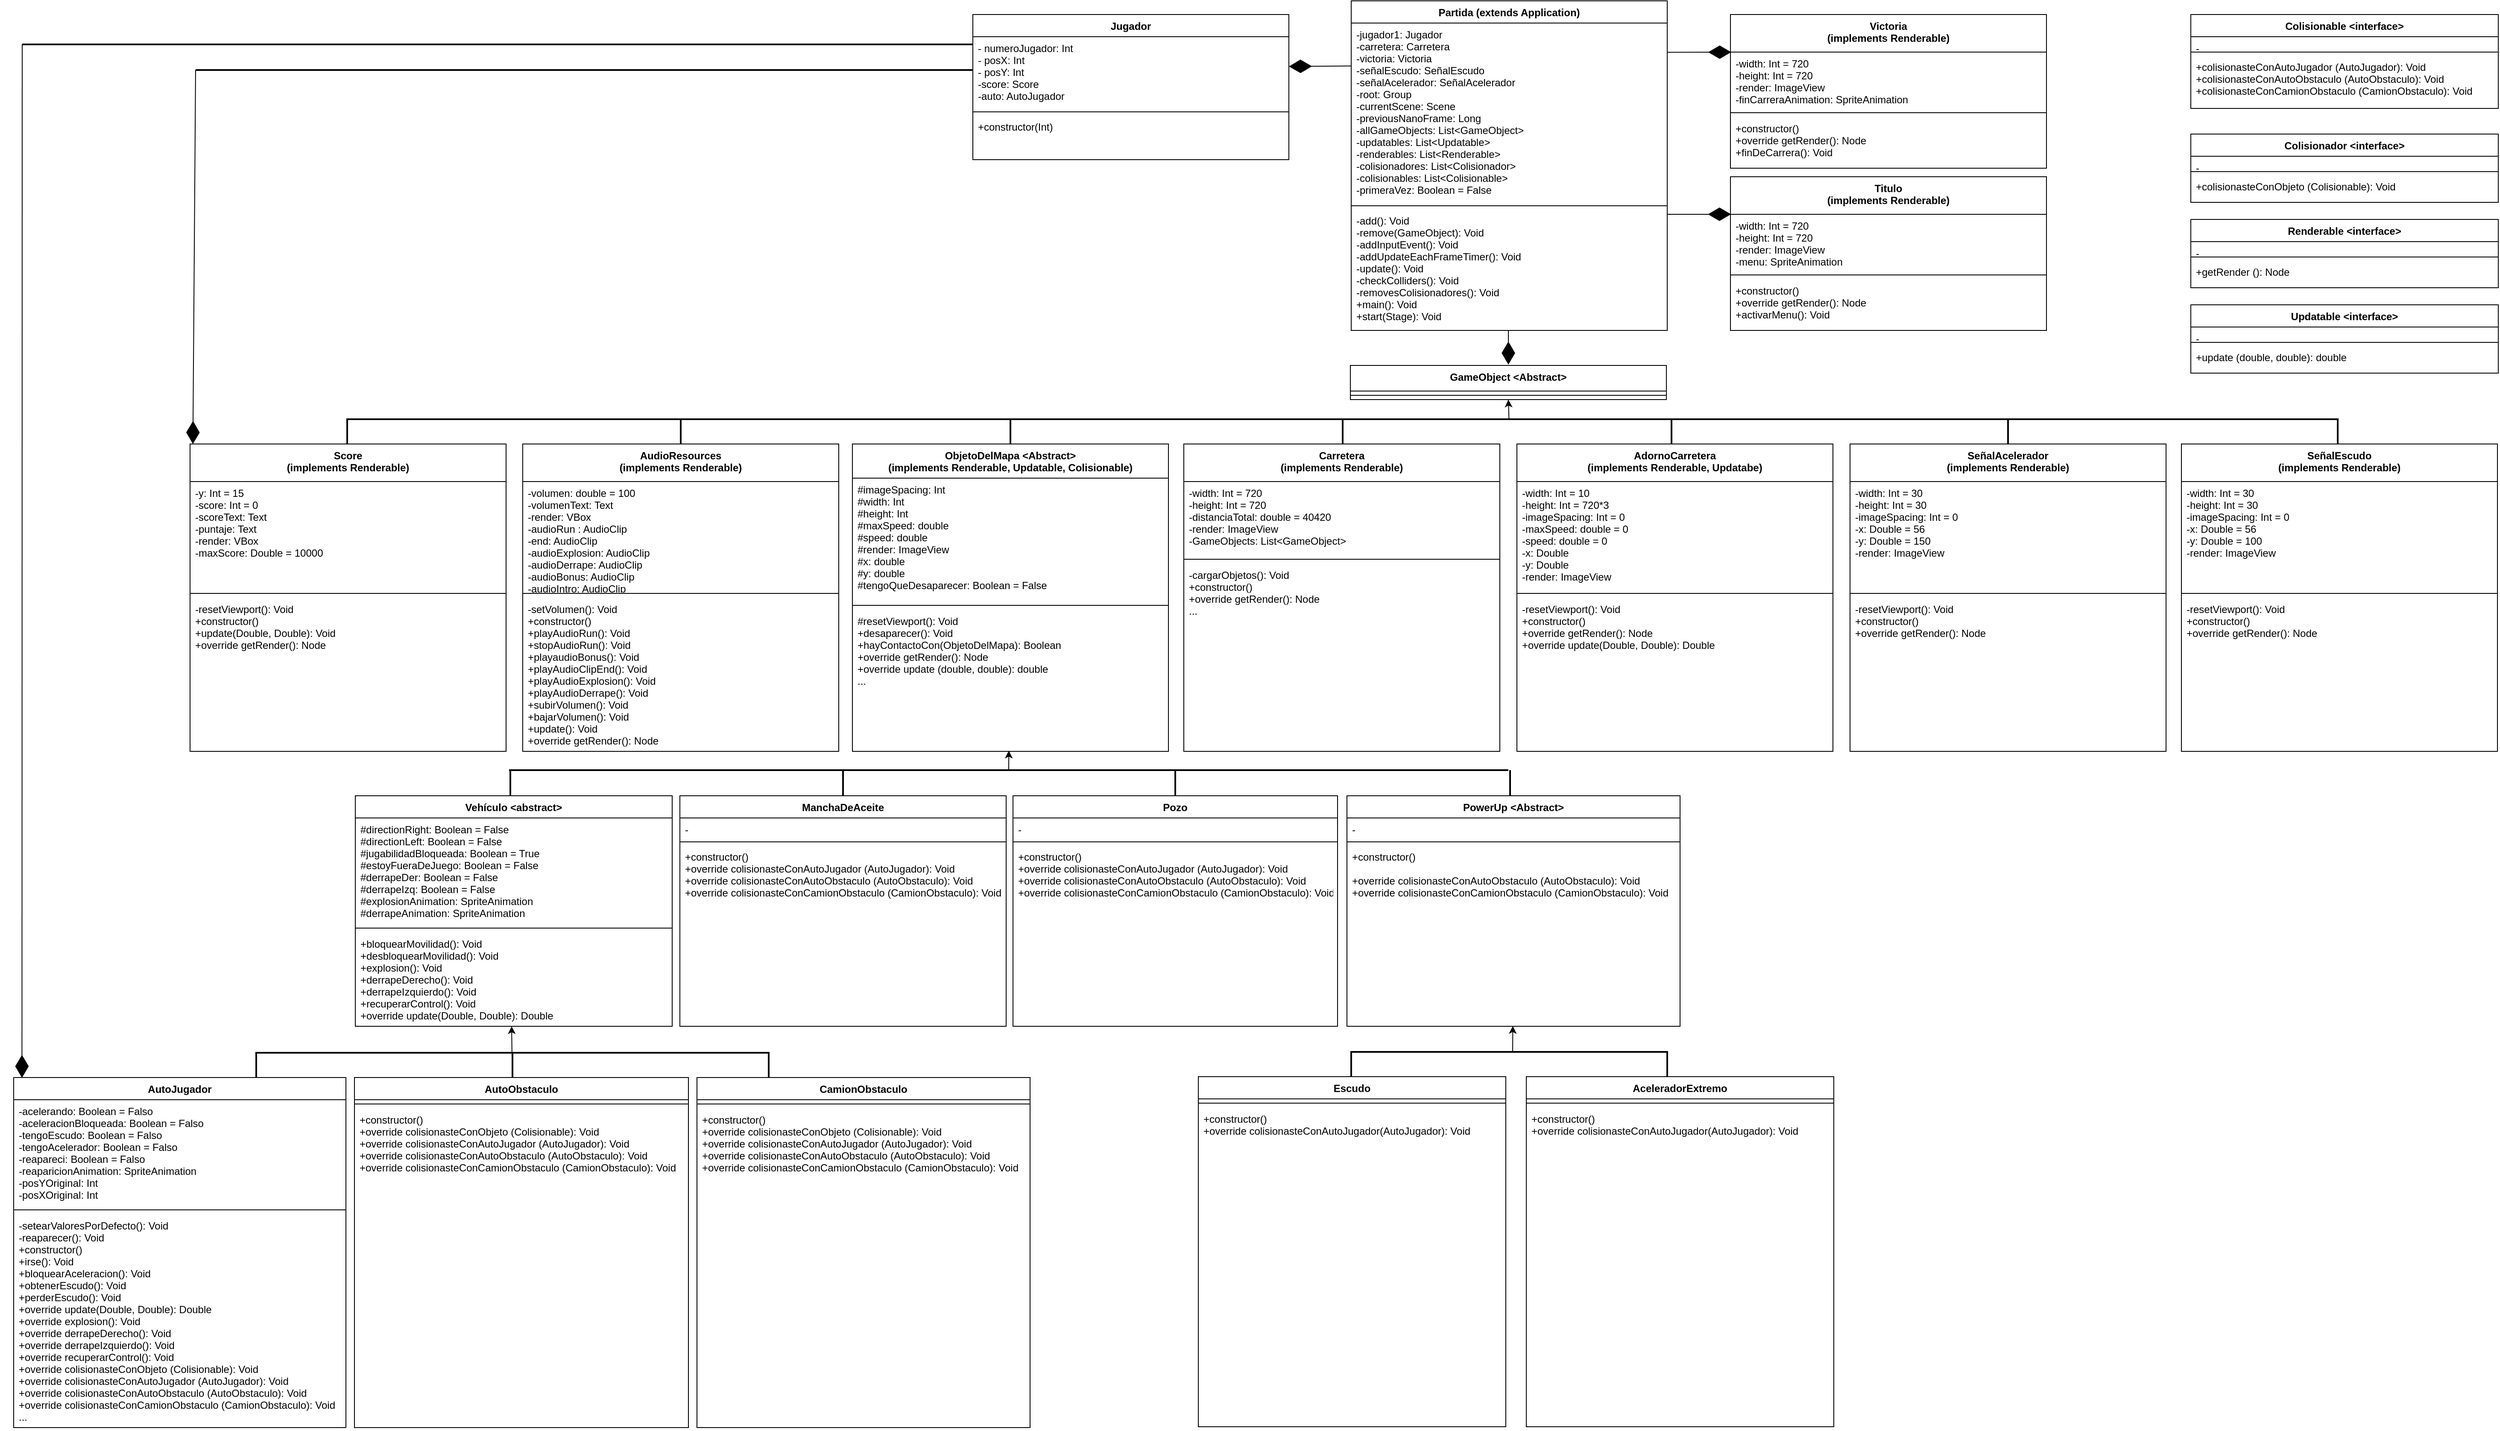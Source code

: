 <mxfile version="18.2.0" type="device"><diagram id="AZucftuaP_WI0L_-Z13j" name="Page-1"><mxGraphModel dx="4269" dy="826" grid="1" gridSize="10" guides="1" tooltips="1" connect="1" arrows="1" fold="1" page="1" pageScale="1" pageWidth="827" pageHeight="1169" math="0" shadow="0"><root><mxCell id="0"/><mxCell id="1" parent="0"/><mxCell id="uDLiAXL7k7_QVXQWhseC-16" value="ObjetoDelMapa &lt;Abstract&gt;&#10;(implements Renderable, Updatable, Colisionable)" style="swimlane;fontStyle=1;align=center;verticalAlign=top;childLayout=stackLayout;horizontal=1;startSize=40;horizontalStack=0;resizeParent=1;resizeParentMax=0;resizeLast=0;collapsible=1;marginBottom=0;" parent="1" vertex="1"><mxGeometry x="-658" y="993" width="370" height="360" as="geometry"/></mxCell><mxCell id="uDLiAXL7k7_QVXQWhseC-17" value="#imageSpacing: Int&#10;#width: Int&#10;#height: Int&#10;#maxSpeed: double &#10;#speed: double&#10;#render: ImageView&#10;#x: double&#10;#y: double&#10;#tengoQueDesaparecer: Boolean = False&#10;" style="text;strokeColor=none;fillColor=none;align=left;verticalAlign=top;spacingLeft=4;spacingRight=4;overflow=hidden;rotatable=0;points=[[0,0.5],[1,0.5]];portConstraint=eastwest;" parent="uDLiAXL7k7_QVXQWhseC-16" vertex="1"><mxGeometry y="40" width="370" height="144" as="geometry"/></mxCell><mxCell id="uDLiAXL7k7_QVXQWhseC-18" value="" style="line;strokeWidth=1;fillColor=none;align=left;verticalAlign=middle;spacingTop=-1;spacingLeft=3;spacingRight=3;rotatable=0;labelPosition=right;points=[];portConstraint=eastwest;" parent="uDLiAXL7k7_QVXQWhseC-16" vertex="1"><mxGeometry y="184" width="370" height="10" as="geometry"/></mxCell><mxCell id="uDLiAXL7k7_QVXQWhseC-19" value="#resetViewport(): Void&#10;+desaparecer(): Void&#10;+hayContactoCon(ObjetoDelMapa): Boolean&#10;&#9;+override getRender(): Node&#10;+override update (double, double): double&#10;...&#10;" style="text;strokeColor=none;fillColor=none;align=left;verticalAlign=top;spacingLeft=4;spacingRight=4;overflow=hidden;rotatable=0;points=[[0,0.5],[1,0.5]];portConstraint=eastwest;" parent="uDLiAXL7k7_QVXQWhseC-16" vertex="1"><mxGeometry y="194" width="370" height="166" as="geometry"/></mxCell><mxCell id="1LONPjlHq-uprlPaWRI6-21" value="Vehículo &lt;abstract&gt;" style="swimlane;fontStyle=1;align=center;verticalAlign=top;childLayout=stackLayout;horizontal=1;startSize=26;horizontalStack=0;resizeParent=1;resizeParentMax=0;resizeLast=0;collapsible=1;marginBottom=0;" parent="1" vertex="1"><mxGeometry x="-1240" y="1405" width="371" height="270" as="geometry"/></mxCell><mxCell id="1LONPjlHq-uprlPaWRI6-22" value="#directionRight: Boolean = False&#10;#directionLeft: Boolean = False&#10;#jugabilidadBloqueada: Boolean = True&#10;#estoyFueraDeJuego: Boolean = False&#10;#derrapeDer: Boolean = False&#10;#derrapeIzq: Boolean = False&#10;#explosionAnimation: SpriteAnimation&#10;#derrapeAnimation: SpriteAnimation" style="text;strokeColor=none;fillColor=none;align=left;verticalAlign=top;spacingLeft=4;spacingRight=4;overflow=hidden;rotatable=0;points=[[0,0.5],[1,0.5]];portConstraint=eastwest;" parent="1LONPjlHq-uprlPaWRI6-21" vertex="1"><mxGeometry y="26" width="371" height="124" as="geometry"/></mxCell><mxCell id="1LONPjlHq-uprlPaWRI6-23" value="" style="line;strokeWidth=1;fillColor=none;align=left;verticalAlign=middle;spacingTop=-1;spacingLeft=3;spacingRight=3;rotatable=0;labelPosition=right;points=[];portConstraint=eastwest;" parent="1LONPjlHq-uprlPaWRI6-21" vertex="1"><mxGeometry y="150" width="371" height="10" as="geometry"/></mxCell><mxCell id="1LONPjlHq-uprlPaWRI6-24" value="+bloquearMovilidad(): Void&#10;+desbloquearMovilidad(): Void&#10;+explosion(): Void&#10;+derrapeDerecho(): Void&#10;+derrapeIzquierdo(): Void&#10;+recuperarControl(): Void&#10;+override update(Double, Double): Double" style="text;strokeColor=none;fillColor=none;align=left;verticalAlign=top;spacingLeft=4;spacingRight=4;overflow=hidden;rotatable=0;points=[[0,0.5],[1,0.5]];portConstraint=eastwest;" parent="1LONPjlHq-uprlPaWRI6-21" vertex="1"><mxGeometry y="160" width="371" height="110" as="geometry"/></mxCell><mxCell id="1LONPjlHq-uprlPaWRI6-37" value="Pozo" style="swimlane;fontStyle=1;align=center;verticalAlign=top;childLayout=stackLayout;horizontal=1;startSize=26;horizontalStack=0;resizeParent=1;resizeParentMax=0;resizeLast=0;collapsible=1;marginBottom=0;" parent="1" vertex="1"><mxGeometry x="-470" y="1405" width="380" height="270" as="geometry"/></mxCell><mxCell id="1LONPjlHq-uprlPaWRI6-38" value="-" style="text;strokeColor=none;fillColor=none;align=left;verticalAlign=top;spacingLeft=4;spacingRight=4;overflow=hidden;rotatable=0;points=[[0,0.5],[1,0.5]];portConstraint=eastwest;" parent="1LONPjlHq-uprlPaWRI6-37" vertex="1"><mxGeometry y="26" width="380" height="24" as="geometry"/></mxCell><mxCell id="1LONPjlHq-uprlPaWRI6-39" value="" style="line;strokeWidth=1;fillColor=none;align=left;verticalAlign=middle;spacingTop=-1;spacingLeft=3;spacingRight=3;rotatable=0;labelPosition=right;points=[];portConstraint=eastwest;" parent="1LONPjlHq-uprlPaWRI6-37" vertex="1"><mxGeometry y="50" width="380" height="8" as="geometry"/></mxCell><mxCell id="1LONPjlHq-uprlPaWRI6-40" value="+constructor()&#10;+override colisionasteConAutoJugador (AutoJugador): Void&#10;+override colisionasteConAutoObstaculo (AutoObstaculo): Void&#10;+override colisionasteConCamionObstaculo (CamionObstaculo): Void" style="text;strokeColor=none;fillColor=none;align=left;verticalAlign=top;spacingLeft=4;spacingRight=4;overflow=hidden;rotatable=0;points=[[0,0.5],[1,0.5]];portConstraint=eastwest;" parent="1LONPjlHq-uprlPaWRI6-37" vertex="1"><mxGeometry y="58" width="380" height="212" as="geometry"/></mxCell><mxCell id="1LONPjlHq-uprlPaWRI6-70" value="" style="endArrow=none;html=1;rounded=0;" parent="1" edge="1"><mxGeometry width="50" height="50" relative="1" as="geometry"><mxPoint x="-932.98" y="1399" as="sourcePoint"/><mxPoint x="-933.5" y="1399" as="targetPoint"/></mxGeometry></mxCell><mxCell id="1LONPjlHq-uprlPaWRI6-78" value="" style="line;strokeWidth=2;direction=south;html=1;" parent="1" vertex="1"><mxGeometry x="-1063.5" y="1375" width="10" height="30" as="geometry"/></mxCell><mxCell id="1LONPjlHq-uprlPaWRI6-80" value="" style="line;strokeWidth=2;direction=south;html=1;" parent="1" vertex="1"><mxGeometry x="-285" y="1375" width="10" height="30" as="geometry"/></mxCell><mxCell id="1LONPjlHq-uprlPaWRI6-81" value="" style="line;strokeWidth=2;direction=south;html=1;" parent="1" vertex="1"><mxGeometry x="107" y="1375" width="10" height="30" as="geometry"/></mxCell><mxCell id="1LONPjlHq-uprlPaWRI6-83" value="" style="line;strokeWidth=2;html=1;" parent="1" vertex="1"><mxGeometry x="-1060" y="1370" width="1170" height="10" as="geometry"/></mxCell><mxCell id="1LONPjlHq-uprlPaWRI6-85" value="" style="line;strokeWidth=2;direction=south;html=1;" parent="1" vertex="1"><mxGeometry x="-674" y="1375" width="10" height="30" as="geometry"/></mxCell><mxCell id="WX0zXJ5IagG7dp0n9jDg-2" value="ManchaDeAceite" style="swimlane;fontStyle=1;align=center;verticalAlign=top;childLayout=stackLayout;horizontal=1;startSize=26;horizontalStack=0;resizeParent=1;resizeParentMax=0;resizeLast=0;collapsible=1;marginBottom=0;" parent="1" vertex="1"><mxGeometry x="-860" y="1405" width="382" height="270" as="geometry"/></mxCell><mxCell id="WX0zXJ5IagG7dp0n9jDg-3" value="-" style="text;strokeColor=none;fillColor=none;align=left;verticalAlign=top;spacingLeft=4;spacingRight=4;overflow=hidden;rotatable=0;points=[[0,0.5],[1,0.5]];portConstraint=eastwest;" parent="WX0zXJ5IagG7dp0n9jDg-2" vertex="1"><mxGeometry y="26" width="382" height="24" as="geometry"/></mxCell><mxCell id="WX0zXJ5IagG7dp0n9jDg-4" value="" style="line;strokeWidth=1;fillColor=none;align=left;verticalAlign=middle;spacingTop=-1;spacingLeft=3;spacingRight=3;rotatable=0;labelPosition=right;points=[];portConstraint=eastwest;" parent="WX0zXJ5IagG7dp0n9jDg-2" vertex="1"><mxGeometry y="50" width="382" height="8" as="geometry"/></mxCell><mxCell id="WX0zXJ5IagG7dp0n9jDg-5" value="+constructor()&#10;+override colisionasteConAutoJugador (AutoJugador): Void&#10;+override colisionasteConAutoObstaculo (AutoObstaculo): Void&#10;+override colisionasteConCamionObstaculo (CamionObstaculo): Void" style="text;strokeColor=none;fillColor=none;align=left;verticalAlign=top;spacingLeft=4;spacingRight=4;overflow=hidden;rotatable=0;points=[[0,0.5],[1,0.5]];portConstraint=eastwest;" parent="WX0zXJ5IagG7dp0n9jDg-2" vertex="1"><mxGeometry y="58" width="382" height="212" as="geometry"/></mxCell><mxCell id="WX0zXJ5IagG7dp0n9jDg-7" value="AutoObstaculo" style="swimlane;fontStyle=1;align=center;verticalAlign=top;childLayout=stackLayout;horizontal=1;startSize=26;horizontalStack=0;resizeParent=1;resizeParentMax=0;resizeLast=0;collapsible=1;marginBottom=0;" parent="1" vertex="1"><mxGeometry x="-1241" y="1735" width="391" height="410" as="geometry"/></mxCell><mxCell id="WX0zXJ5IagG7dp0n9jDg-9" value="" style="line;strokeWidth=1;fillColor=none;align=left;verticalAlign=middle;spacingTop=-1;spacingLeft=3;spacingRight=3;rotatable=0;labelPosition=right;points=[];portConstraint=eastwest;" parent="WX0zXJ5IagG7dp0n9jDg-7" vertex="1"><mxGeometry y="26" width="391" height="10" as="geometry"/></mxCell><mxCell id="WX0zXJ5IagG7dp0n9jDg-10" value="+constructor() &#10;+override colisionasteConObjeto (Colisionable): Void&#10;+override colisionasteConAutoJugador (AutoJugador): Void&#10;+override colisionasteConAutoObstaculo (AutoObstaculo): Void&#10;+override colisionasteConCamionObstaculo (CamionObstaculo): Void" style="text;strokeColor=none;fillColor=none;align=left;verticalAlign=top;spacingLeft=4;spacingRight=4;overflow=hidden;rotatable=0;points=[[0,0.5],[1,0.5]];portConstraint=eastwest;" parent="WX0zXJ5IagG7dp0n9jDg-7" vertex="1"><mxGeometry y="36" width="391" height="374" as="geometry"/></mxCell><mxCell id="WX0zXJ5IagG7dp0n9jDg-11" value="" style="endArrow=none;html=1;rounded=0;" parent="1" edge="1"><mxGeometry width="50" height="50" relative="1" as="geometry"><mxPoint x="-1134.98" y="1729" as="sourcePoint"/><mxPoint x="-1135.5" y="1729" as="targetPoint"/></mxGeometry></mxCell><mxCell id="WX0zXJ5IagG7dp0n9jDg-12" value="CamionObstaculo" style="swimlane;fontStyle=1;align=center;verticalAlign=top;childLayout=stackLayout;horizontal=1;startSize=26;horizontalStack=0;resizeParent=1;resizeParentMax=0;resizeLast=0;collapsible=1;marginBottom=0;" parent="1" vertex="1"><mxGeometry x="-840" y="1735" width="390" height="410" as="geometry"/></mxCell><mxCell id="WX0zXJ5IagG7dp0n9jDg-14" value="" style="line;strokeWidth=1;fillColor=none;align=left;verticalAlign=middle;spacingTop=-1;spacingLeft=3;spacingRight=3;rotatable=0;labelPosition=right;points=[];portConstraint=eastwest;" parent="WX0zXJ5IagG7dp0n9jDg-12" vertex="1"><mxGeometry y="26" width="390" height="10" as="geometry"/></mxCell><mxCell id="WX0zXJ5IagG7dp0n9jDg-15" value="+constructor()&#10;+override colisionasteConObjeto (Colisionable): Void&#10;+override colisionasteConAutoJugador (AutoJugador): Void&#10;+override colisionasteConAutoObstaculo (AutoObstaculo): Void&#10;+override colisionasteConCamionObstaculo (CamionObstaculo): Void" style="text;strokeColor=none;fillColor=none;align=left;verticalAlign=top;spacingLeft=4;spacingRight=4;overflow=hidden;rotatable=0;points=[[0,0.5],[1,0.5]];portConstraint=eastwest;" parent="WX0zXJ5IagG7dp0n9jDg-12" vertex="1"><mxGeometry y="36" width="390" height="374" as="geometry"/></mxCell><mxCell id="WX0zXJ5IagG7dp0n9jDg-16" value="" style="endArrow=none;html=1;rounded=0;" parent="1" edge="1"><mxGeometry width="50" height="50" relative="1" as="geometry"><mxPoint x="-834.98" y="1729" as="sourcePoint"/><mxPoint x="-835.5" y="1729" as="targetPoint"/></mxGeometry></mxCell><mxCell id="WX0zXJ5IagG7dp0n9jDg-21" value="" style="endArrow=none;html=1;rounded=0;" parent="1" edge="1"><mxGeometry width="50" height="50" relative="1" as="geometry"><mxPoint x="-1374.98" y="1729" as="sourcePoint"/><mxPoint x="-1375.5" y="1729" as="targetPoint"/></mxGeometry></mxCell><mxCell id="WX0zXJ5IagG7dp0n9jDg-22" value="" style="line;strokeWidth=2;direction=south;html=1;" parent="1" vertex="1"><mxGeometry x="-1361" y="1705" width="10" height="30" as="geometry"/></mxCell><mxCell id="WX0zXJ5IagG7dp0n9jDg-23" value="" style="line;strokeWidth=2;direction=south;html=1;" parent="1" vertex="1"><mxGeometry x="-1061" y="1705" width="10" height="30" as="geometry"/></mxCell><mxCell id="WX0zXJ5IagG7dp0n9jDg-24" value="" style="line;strokeWidth=2;direction=south;html=1;" parent="1" vertex="1"><mxGeometry x="-761" y="1705" width="10" height="30" as="geometry"/></mxCell><mxCell id="WX0zXJ5IagG7dp0n9jDg-26" value="" style="line;strokeWidth=2;html=1;" parent="1" vertex="1"><mxGeometry x="-1356" y="1701" width="600" height="10" as="geometry"/></mxCell><mxCell id="WX0zXJ5IagG7dp0n9jDg-32" value="" style="endArrow=classic;html=1;rounded=0;entryX=0.5;entryY=1;entryDx=0;entryDy=0;exitX=0.5;exitY=0.581;exitDx=0;exitDy=0;exitPerimeter=0;" parent="1" edge="1"><mxGeometry width="50" height="50" relative="1" as="geometry"><mxPoint x="-1056.5" y="1711.81" as="sourcePoint"/><mxPoint x="-1057" y="1675" as="targetPoint"/></mxGeometry></mxCell><mxCell id="Yox3C6_RqBoUoVO4krMg-2" value="AutoJugador" style="swimlane;fontStyle=1;align=center;verticalAlign=top;childLayout=stackLayout;horizontal=1;startSize=26;horizontalStack=0;resizeParent=1;resizeParentMax=0;resizeLast=0;collapsible=1;marginBottom=0;" parent="1" vertex="1"><mxGeometry x="-1640" y="1735" width="389" height="410" as="geometry"/></mxCell><mxCell id="Yox3C6_RqBoUoVO4krMg-3" value="-acelerando: Boolean = Falso&#10;-aceleracionBloqueada: Boolean = Falso&#10;-tengoEscudo: Boolean = Falso&#10;-tengoAcelerador: Boolean = Falso&#10;-reapareci: Boolean = Falso   &#10;-reaparicionAnimation: SpriteAnimation &#10;-posYOriginal: Int&#10;-posXOriginal: Int&#10;&#10;&#10;" style="text;strokeColor=none;fillColor=none;align=left;verticalAlign=top;spacingLeft=4;spacingRight=4;overflow=hidden;rotatable=0;points=[[0,0.5],[1,0.5]];portConstraint=eastwest;" parent="Yox3C6_RqBoUoVO4krMg-2" vertex="1"><mxGeometry y="26" width="389" height="124" as="geometry"/></mxCell><mxCell id="Yox3C6_RqBoUoVO4krMg-4" value="" style="line;strokeWidth=1;fillColor=none;align=left;verticalAlign=middle;spacingTop=-1;spacingLeft=3;spacingRight=3;rotatable=0;labelPosition=right;points=[];portConstraint=eastwest;" parent="Yox3C6_RqBoUoVO4krMg-2" vertex="1"><mxGeometry y="150" width="389" height="10" as="geometry"/></mxCell><mxCell id="Yox3C6_RqBoUoVO4krMg-5" value="-setearValoresPorDefecto(): Void&#10;-reaparecer(): Void&#10;+constructor() &#10;+irse(): Void&#10;+bloquearAceleracion(): Void&#10;+obtenerEscudo(): Void &#10;+perderEscudo(): Void&#10;+override update(Double, Double): Double&#10;+override explosion(): Void &#10;+override derrapeDerecho(): Void&#10;+override derrapeIzquierdo(): Void&#10;+override recuperarControl(): Void&#10;+override colisionasteConObjeto (Colisionable): Void&#10;+override colisionasteConAutoJugador (AutoJugador): Void&#10;+override colisionasteConAutoObstaculo (AutoObstaculo): Void&#10;+override colisionasteConCamionObstaculo (CamionObstaculo): Void&#10;...&#10;" style="text;strokeColor=none;fillColor=none;align=left;verticalAlign=top;spacingLeft=4;spacingRight=4;overflow=hidden;rotatable=0;points=[[0,0.5],[1,0.5]];portConstraint=eastwest;" parent="Yox3C6_RqBoUoVO4krMg-2" vertex="1"><mxGeometry y="160" width="389" height="250" as="geometry"/></mxCell><mxCell id="Yox3C6_RqBoUoVO4krMg-13" value="" style="endArrow=classic;html=1;rounded=0;exitX=0.5;exitY=0.492;exitDx=0;exitDy=0;exitPerimeter=0;entryX=0.495;entryY=0.995;entryDx=0;entryDy=0;entryPerimeter=0;" parent="1" source="1LONPjlHq-uprlPaWRI6-83" target="uDLiAXL7k7_QVXQWhseC-19" edge="1"><mxGeometry width="50" height="50" relative="1" as="geometry"><mxPoint x="-472.75" y="1385.81" as="sourcePoint"/><mxPoint x="-473.25" y="1349" as="targetPoint"/></mxGeometry></mxCell><mxCell id="Yox3C6_RqBoUoVO4krMg-14" value="PowerUp &lt;Abstract&gt;" style="swimlane;fontStyle=1;align=center;verticalAlign=top;childLayout=stackLayout;horizontal=1;startSize=26;horizontalStack=0;resizeParent=1;resizeParentMax=0;resizeLast=0;collapsible=1;marginBottom=0;" parent="1" vertex="1"><mxGeometry x="-79" y="1405" width="390" height="270" as="geometry"/></mxCell><mxCell id="Yox3C6_RqBoUoVO4krMg-15" value="-" style="text;strokeColor=none;fillColor=none;align=left;verticalAlign=top;spacingLeft=4;spacingRight=4;overflow=hidden;rotatable=0;points=[[0,0.5],[1,0.5]];portConstraint=eastwest;" parent="Yox3C6_RqBoUoVO4krMg-14" vertex="1"><mxGeometry y="26" width="390" height="24" as="geometry"/></mxCell><mxCell id="Yox3C6_RqBoUoVO4krMg-16" value="" style="line;strokeWidth=1;fillColor=none;align=left;verticalAlign=middle;spacingTop=-1;spacingLeft=3;spacingRight=3;rotatable=0;labelPosition=right;points=[];portConstraint=eastwest;" parent="Yox3C6_RqBoUoVO4krMg-14" vertex="1"><mxGeometry y="50" width="390" height="8" as="geometry"/></mxCell><mxCell id="Yox3C6_RqBoUoVO4krMg-17" value="+constructor()&#10;&#10;+override colisionasteConAutoObstaculo (AutoObstaculo): Void&#10;+override colisionasteConCamionObstaculo (CamionObstaculo): Void" style="text;strokeColor=none;fillColor=none;align=left;verticalAlign=top;spacingLeft=4;spacingRight=4;overflow=hidden;rotatable=0;points=[[0,0.5],[1,0.5]];portConstraint=eastwest;" parent="Yox3C6_RqBoUoVO4krMg-14" vertex="1"><mxGeometry y="58" width="390" height="212" as="geometry"/></mxCell><mxCell id="5w5d0P2zKPrwZE_feagH-1" value="AceleradorExtremo" style="swimlane;fontStyle=1;align=center;verticalAlign=top;childLayout=stackLayout;horizontal=1;startSize=26;horizontalStack=0;resizeParent=1;resizeParentMax=0;resizeLast=0;collapsible=1;marginBottom=0;" parent="1" vertex="1"><mxGeometry x="131" y="1734" width="360" height="410" as="geometry"/></mxCell><mxCell id="5w5d0P2zKPrwZE_feagH-2" value="" style="line;strokeWidth=1;fillColor=none;align=left;verticalAlign=middle;spacingTop=-1;spacingLeft=3;spacingRight=3;rotatable=0;labelPosition=right;points=[];portConstraint=eastwest;" parent="5w5d0P2zKPrwZE_feagH-1" vertex="1"><mxGeometry y="26" width="360" height="10" as="geometry"/></mxCell><mxCell id="5w5d0P2zKPrwZE_feagH-3" value="+constructor()&#10;+override colisionasteConAutoJugador(AutoJugador): Void&#10;" style="text;strokeColor=none;fillColor=none;align=left;verticalAlign=top;spacingLeft=4;spacingRight=4;overflow=hidden;rotatable=0;points=[[0,0.5],[1,0.5]];portConstraint=eastwest;" parent="5w5d0P2zKPrwZE_feagH-1" vertex="1"><mxGeometry y="36" width="360" height="374" as="geometry"/></mxCell><mxCell id="5w5d0P2zKPrwZE_feagH-4" value="" style="endArrow=none;html=1;rounded=0;" parent="1" edge="1"><mxGeometry width="50" height="50" relative="1" as="geometry"><mxPoint x="219.02" y="1728" as="sourcePoint"/><mxPoint x="218.5" y="1728" as="targetPoint"/></mxGeometry></mxCell><mxCell id="5w5d0P2zKPrwZE_feagH-9" value="" style="endArrow=none;html=1;rounded=0;" parent="1" edge="1"><mxGeometry width="50" height="50" relative="1" as="geometry"><mxPoint x="-20.98" y="1728" as="sourcePoint"/><mxPoint x="-21.5" y="1728" as="targetPoint"/></mxGeometry></mxCell><mxCell id="5w5d0P2zKPrwZE_feagH-10" value="" style="line;strokeWidth=2;direction=south;html=1;" parent="1" vertex="1"><mxGeometry x="-79" y="1704" width="10" height="30" as="geometry"/></mxCell><mxCell id="5w5d0P2zKPrwZE_feagH-11" value="" style="line;strokeWidth=2;direction=south;html=1;" parent="1" vertex="1"><mxGeometry x="291" y="1704" width="10" height="30" as="geometry"/></mxCell><mxCell id="5w5d0P2zKPrwZE_feagH-13" value="" style="line;strokeWidth=2;html=1;" parent="1" vertex="1"><mxGeometry x="-74" y="1700" width="370" height="10" as="geometry"/></mxCell><mxCell id="5w5d0P2zKPrwZE_feagH-14" value="" style="endArrow=classic;html=1;rounded=0;entryX=0.498;entryY=1.004;entryDx=0;entryDy=0;entryPerimeter=0;" parent="1" edge="1"><mxGeometry width="50" height="50" relative="1" as="geometry"><mxPoint x="115" y="1705" as="sourcePoint"/><mxPoint x="115.22" y="1674.688" as="targetPoint"/></mxGeometry></mxCell><mxCell id="5w5d0P2zKPrwZE_feagH-15" value="Escudo" style="swimlane;fontStyle=1;align=center;verticalAlign=top;childLayout=stackLayout;horizontal=1;startSize=26;horizontalStack=0;resizeParent=1;resizeParentMax=0;resizeLast=0;collapsible=1;marginBottom=0;" parent="1" vertex="1"><mxGeometry x="-253" y="1734" width="360" height="410" as="geometry"/></mxCell><mxCell id="5w5d0P2zKPrwZE_feagH-17" value="" style="line;strokeWidth=1;fillColor=none;align=left;verticalAlign=middle;spacingTop=-1;spacingLeft=3;spacingRight=3;rotatable=0;labelPosition=right;points=[];portConstraint=eastwest;" parent="5w5d0P2zKPrwZE_feagH-15" vertex="1"><mxGeometry y="26" width="360" height="10" as="geometry"/></mxCell><mxCell id="5w5d0P2zKPrwZE_feagH-18" value="+constructor()&#10;+override colisionasteConAutoJugador(AutoJugador): Void&#10;" style="text;strokeColor=none;fillColor=none;align=left;verticalAlign=top;spacingLeft=4;spacingRight=4;overflow=hidden;rotatable=0;points=[[0,0.5],[1,0.5]];portConstraint=eastwest;" parent="5w5d0P2zKPrwZE_feagH-15" vertex="1"><mxGeometry y="36" width="360" height="374" as="geometry"/></mxCell><mxCell id="GHYlbzbwYNaBPOJNlLkR-1" value="Partida (extends Application)" style="swimlane;fontStyle=1;align=center;verticalAlign=top;childLayout=stackLayout;horizontal=1;startSize=26;horizontalStack=0;resizeParent=1;resizeParentMax=0;resizeLast=0;collapsible=1;marginBottom=0;" parent="1" vertex="1"><mxGeometry x="-74" y="474" width="370" height="386" as="geometry"/></mxCell><mxCell id="GHYlbzbwYNaBPOJNlLkR-2" value="-jugador1: Jugador&#10;-carretera: Carretera&#10;-victoria: Victoria&#10;-señalEscudo: SeñalEscudo&#10;-señalAcelerador: SeñalAcelerador&#10;-root: Group&#10;-currentScene: Scene&#10;-previousNanoFrame: Long&#10;-allGameObjects: List&lt;GameObject&gt;&#10;-updatables: List&lt;Updatable&gt; &#10;&#9;-renderables: List&lt;Renderable&gt; &#10;&#9;-colisionadores: List&lt;Colisionador&gt; &#10;&#9;-colisionables: List&lt;Colisionable&gt; &#10;-primeraVez: Boolean = False" style="text;strokeColor=none;fillColor=none;align=left;verticalAlign=top;spacingLeft=4;spacingRight=4;overflow=hidden;rotatable=0;points=[[0,0.5],[1,0.5]];portConstraint=eastwest;" parent="GHYlbzbwYNaBPOJNlLkR-1" vertex="1"><mxGeometry y="26" width="370" height="210" as="geometry"/></mxCell><mxCell id="GHYlbzbwYNaBPOJNlLkR-3" value="" style="line;strokeWidth=1;fillColor=none;align=left;verticalAlign=middle;spacingTop=-1;spacingLeft=3;spacingRight=3;rotatable=0;labelPosition=right;points=[];portConstraint=eastwest;" parent="GHYlbzbwYNaBPOJNlLkR-1" vertex="1"><mxGeometry y="236" width="370" height="8" as="geometry"/></mxCell><mxCell id="GHYlbzbwYNaBPOJNlLkR-4" value="-add(): Void&#10;-remove(GameObject): Void&#10;-addInputEvent(): Void&#10;-addUpdateEachFrameTimer(): Void&#10;-update(): Void&#10;-checkColliders(): Void&#10;-removesColisionadores(): Void&#10;+main(): Void&#10;+start(Stage): Void&#10;" style="text;strokeColor=none;fillColor=none;align=left;verticalAlign=top;spacingLeft=4;spacingRight=4;overflow=hidden;rotatable=0;points=[[0,0.5],[1,0.5]];portConstraint=eastwest;" parent="GHYlbzbwYNaBPOJNlLkR-1" vertex="1"><mxGeometry y="244" width="370" height="142" as="geometry"/></mxCell><mxCell id="GHYlbzbwYNaBPOJNlLkR-6" value="Jugador" style="swimlane;fontStyle=1;align=center;verticalAlign=top;childLayout=stackLayout;horizontal=1;startSize=26;horizontalStack=0;resizeParent=1;resizeParentMax=0;resizeLast=0;collapsible=1;marginBottom=0;" parent="1" vertex="1"><mxGeometry x="-517" y="490" width="370" height="170" as="geometry"/></mxCell><mxCell id="GHYlbzbwYNaBPOJNlLkR-7" value="- numeroJugador: Int&#10;- posX: Int&#10;- posY: Int&#10;-score: Score&#10;-auto: AutoJugador" style="text;strokeColor=none;fillColor=none;align=left;verticalAlign=top;spacingLeft=4;spacingRight=4;overflow=hidden;rotatable=0;points=[[0,0.5],[1,0.5]];portConstraint=eastwest;" parent="GHYlbzbwYNaBPOJNlLkR-6" vertex="1"><mxGeometry y="26" width="370" height="84" as="geometry"/></mxCell><mxCell id="GHYlbzbwYNaBPOJNlLkR-8" value="" style="line;strokeWidth=1;fillColor=none;align=left;verticalAlign=middle;spacingTop=-1;spacingLeft=3;spacingRight=3;rotatable=0;labelPosition=right;points=[];portConstraint=eastwest;" parent="GHYlbzbwYNaBPOJNlLkR-6" vertex="1"><mxGeometry y="110" width="370" height="8" as="geometry"/></mxCell><mxCell id="GHYlbzbwYNaBPOJNlLkR-9" value="+constructor(Int)&#10;" style="text;strokeColor=none;fillColor=none;align=left;verticalAlign=top;spacingLeft=4;spacingRight=4;overflow=hidden;rotatable=0;points=[[0,0.5],[1,0.5]];portConstraint=eastwest;" parent="GHYlbzbwYNaBPOJNlLkR-6" vertex="1"><mxGeometry y="118" width="370" height="52" as="geometry"/></mxCell><mxCell id="GHYlbzbwYNaBPOJNlLkR-10" value="" style="endArrow=diamondThin;endFill=1;endSize=24;html=1;rounded=0;entryX=1.003;entryY=0.415;entryDx=0;entryDy=0;entryPerimeter=0;exitX=0.001;exitY=0.239;exitDx=0;exitDy=0;exitPerimeter=0;" parent="1" source="GHYlbzbwYNaBPOJNlLkR-2" edge="1"><mxGeometry width="160" relative="1" as="geometry"><mxPoint x="-76.85" y="550.92" as="sourcePoint"/><mxPoint x="-146.89" y="550.86" as="targetPoint"/></mxGeometry></mxCell><mxCell id="GHYlbzbwYNaBPOJNlLkR-15" value="" style="endArrow=diamondThin;endFill=1;endSize=24;html=1;rounded=0;" parent="1" edge="1"><mxGeometry width="160" relative="1" as="geometry"><mxPoint x="110" y="860" as="sourcePoint"/><mxPoint x="110" y="900" as="targetPoint"/></mxGeometry></mxCell><mxCell id="GHYlbzbwYNaBPOJNlLkR-17" value="" style="endArrow=diamondThin;endFill=1;endSize=24;html=1;rounded=0;exitX=0;exitY=0.5;exitDx=0;exitDy=0;exitPerimeter=0;entryX=0.025;entryY=0.001;entryDx=0;entryDy=0;entryPerimeter=0;" parent="1" source="BoDAg-UndgLeQMqBYGeL-59" target="Yox3C6_RqBoUoVO4krMg-2" edge="1"><mxGeometry width="160" relative="1" as="geometry"><mxPoint x="-1630" y="530" as="sourcePoint"/><mxPoint x="-1630" y="1729.627" as="targetPoint"/></mxGeometry></mxCell><mxCell id="M5xHhp_lWmnrpEbuc2EJ-5" value="Colisionable &lt;interface&gt;" style="swimlane;fontStyle=1;align=center;verticalAlign=top;childLayout=stackLayout;horizontal=1;startSize=26;horizontalStack=0;resizeParent=1;resizeParentMax=0;resizeLast=0;collapsible=1;marginBottom=0;" parent="1" vertex="1"><mxGeometry x="909" y="490" width="360" height="110" as="geometry"/></mxCell><mxCell id="M5xHhp_lWmnrpEbuc2EJ-6" value="-" style="text;strokeColor=none;fillColor=none;align=left;verticalAlign=top;spacingLeft=4;spacingRight=4;overflow=hidden;rotatable=0;points=[[0,0.5],[1,0.5]];portConstraint=eastwest;" parent="M5xHhp_lWmnrpEbuc2EJ-5" vertex="1"><mxGeometry y="26" width="360" height="14" as="geometry"/></mxCell><mxCell id="M5xHhp_lWmnrpEbuc2EJ-7" value="" style="line;strokeWidth=1;fillColor=none;align=left;verticalAlign=middle;spacingTop=-1;spacingLeft=3;spacingRight=3;rotatable=0;labelPosition=right;points=[];portConstraint=eastwest;" parent="M5xHhp_lWmnrpEbuc2EJ-5" vertex="1"><mxGeometry y="40" width="360" height="8" as="geometry"/></mxCell><mxCell id="M5xHhp_lWmnrpEbuc2EJ-8" value="+colisionasteConAutoJugador (AutoJugador): Void&#10;&#9;+colisionasteConAutoObstaculo (AutoObstaculo): Void&#10;&#9;+colisionasteConCamionObstaculo (CamionObstaculo): Void" style="text;strokeColor=none;fillColor=none;align=left;verticalAlign=top;spacingLeft=4;spacingRight=4;overflow=hidden;rotatable=0;points=[[0,0.5],[1,0.5]];portConstraint=eastwest;" parent="M5xHhp_lWmnrpEbuc2EJ-5" vertex="1"><mxGeometry y="48" width="360" height="62" as="geometry"/></mxCell><mxCell id="M5xHhp_lWmnrpEbuc2EJ-9" value="Colisionador &lt;interface&gt;" style="swimlane;fontStyle=1;align=center;verticalAlign=top;childLayout=stackLayout;horizontal=1;startSize=26;horizontalStack=0;resizeParent=1;resizeParentMax=0;resizeLast=0;collapsible=1;marginBottom=0;" parent="1" vertex="1"><mxGeometry x="909" y="630" width="360" height="80" as="geometry"/></mxCell><mxCell id="M5xHhp_lWmnrpEbuc2EJ-10" value="-" style="text;strokeColor=none;fillColor=none;align=left;verticalAlign=top;spacingLeft=4;spacingRight=4;overflow=hidden;rotatable=0;points=[[0,0.5],[1,0.5]];portConstraint=eastwest;" parent="M5xHhp_lWmnrpEbuc2EJ-9" vertex="1"><mxGeometry y="26" width="360" height="14" as="geometry"/></mxCell><mxCell id="M5xHhp_lWmnrpEbuc2EJ-11" value="" style="line;strokeWidth=1;fillColor=none;align=left;verticalAlign=middle;spacingTop=-1;spacingLeft=3;spacingRight=3;rotatable=0;labelPosition=right;points=[];portConstraint=eastwest;" parent="M5xHhp_lWmnrpEbuc2EJ-9" vertex="1"><mxGeometry y="40" width="360" height="8" as="geometry"/></mxCell><mxCell id="M5xHhp_lWmnrpEbuc2EJ-12" value="+colisionasteConObjeto (Colisionable): Void" style="text;strokeColor=none;fillColor=none;align=left;verticalAlign=top;spacingLeft=4;spacingRight=4;overflow=hidden;rotatable=0;points=[[0,0.5],[1,0.5]];portConstraint=eastwest;" parent="M5xHhp_lWmnrpEbuc2EJ-9" vertex="1"><mxGeometry y="48" width="360" height="32" as="geometry"/></mxCell><mxCell id="M5xHhp_lWmnrpEbuc2EJ-13" value="Renderable &lt;interface&gt;" style="swimlane;fontStyle=1;align=center;verticalAlign=top;childLayout=stackLayout;horizontal=1;startSize=26;horizontalStack=0;resizeParent=1;resizeParentMax=0;resizeLast=0;collapsible=1;marginBottom=0;" parent="1" vertex="1"><mxGeometry x="909" y="730" width="360" height="80" as="geometry"/></mxCell><mxCell id="M5xHhp_lWmnrpEbuc2EJ-14" value="-" style="text;strokeColor=none;fillColor=none;align=left;verticalAlign=top;spacingLeft=4;spacingRight=4;overflow=hidden;rotatable=0;points=[[0,0.5],[1,0.5]];portConstraint=eastwest;" parent="M5xHhp_lWmnrpEbuc2EJ-13" vertex="1"><mxGeometry y="26" width="360" height="14" as="geometry"/></mxCell><mxCell id="M5xHhp_lWmnrpEbuc2EJ-15" value="" style="line;strokeWidth=1;fillColor=none;align=left;verticalAlign=middle;spacingTop=-1;spacingLeft=3;spacingRight=3;rotatable=0;labelPosition=right;points=[];portConstraint=eastwest;" parent="M5xHhp_lWmnrpEbuc2EJ-13" vertex="1"><mxGeometry y="40" width="360" height="8" as="geometry"/></mxCell><mxCell id="M5xHhp_lWmnrpEbuc2EJ-16" value="+getRender (): Node" style="text;strokeColor=none;fillColor=none;align=left;verticalAlign=top;spacingLeft=4;spacingRight=4;overflow=hidden;rotatable=0;points=[[0,0.5],[1,0.5]];portConstraint=eastwest;" parent="M5xHhp_lWmnrpEbuc2EJ-13" vertex="1"><mxGeometry y="48" width="360" height="32" as="geometry"/></mxCell><mxCell id="M5xHhp_lWmnrpEbuc2EJ-17" value="Updatable &lt;interface&gt;" style="swimlane;fontStyle=1;align=center;verticalAlign=top;childLayout=stackLayout;horizontal=1;startSize=26;horizontalStack=0;resizeParent=1;resizeParentMax=0;resizeLast=0;collapsible=1;marginBottom=0;" parent="1" vertex="1"><mxGeometry x="909" y="830" width="360" height="80" as="geometry"/></mxCell><mxCell id="M5xHhp_lWmnrpEbuc2EJ-18" value="-" style="text;strokeColor=none;fillColor=none;align=left;verticalAlign=top;spacingLeft=4;spacingRight=4;overflow=hidden;rotatable=0;points=[[0,0.5],[1,0.5]];portConstraint=eastwest;" parent="M5xHhp_lWmnrpEbuc2EJ-17" vertex="1"><mxGeometry y="26" width="360" height="14" as="geometry"/></mxCell><mxCell id="M5xHhp_lWmnrpEbuc2EJ-19" value="" style="line;strokeWidth=1;fillColor=none;align=left;verticalAlign=middle;spacingTop=-1;spacingLeft=3;spacingRight=3;rotatable=0;labelPosition=right;points=[];portConstraint=eastwest;" parent="M5xHhp_lWmnrpEbuc2EJ-17" vertex="1"><mxGeometry y="40" width="360" height="8" as="geometry"/></mxCell><mxCell id="M5xHhp_lWmnrpEbuc2EJ-20" value="+update (double, double): double" style="text;strokeColor=none;fillColor=none;align=left;verticalAlign=top;spacingLeft=4;spacingRight=4;overflow=hidden;rotatable=0;points=[[0,0.5],[1,0.5]];portConstraint=eastwest;" parent="M5xHhp_lWmnrpEbuc2EJ-17" vertex="1"><mxGeometry y="48" width="360" height="32" as="geometry"/></mxCell><mxCell id="M5xHhp_lWmnrpEbuc2EJ-21" value="GameObject &lt;Abstract&gt;" style="swimlane;fontStyle=1;align=center;verticalAlign=top;childLayout=stackLayout;horizontal=1;startSize=30;horizontalStack=0;resizeParent=1;resizeParentMax=0;resizeLast=0;collapsible=1;marginBottom=0;" parent="1" vertex="1"><mxGeometry x="-75" y="901" width="370" height="40" as="geometry"/></mxCell><mxCell id="M5xHhp_lWmnrpEbuc2EJ-23" value="" style="line;strokeWidth=1;fillColor=none;align=left;verticalAlign=middle;spacingTop=-1;spacingLeft=3;spacingRight=3;rotatable=0;labelPosition=right;points=[];portConstraint=eastwest;" parent="M5xHhp_lWmnrpEbuc2EJ-21" vertex="1"><mxGeometry y="30" width="370" height="10" as="geometry"/></mxCell><mxCell id="BoDAg-UndgLeQMqBYGeL-11" value="Carretera&#10;(implements Renderable)" style="swimlane;fontStyle=1;align=center;verticalAlign=top;childLayout=stackLayout;horizontal=1;startSize=44;horizontalStack=0;resizeParent=1;resizeParentMax=0;resizeLast=0;collapsible=1;marginBottom=0;" parent="1" vertex="1"><mxGeometry x="-270" y="993" width="370" height="360" as="geometry"/></mxCell><mxCell id="BoDAg-UndgLeQMqBYGeL-12" value="-width: Int = 720&#10;-height: Int = 720&#10;-distanciaTotal: double = 40420&#10;-render: ImageView&#10;-GameObjects: List&lt;GameObject&gt;" style="text;strokeColor=none;fillColor=none;align=left;verticalAlign=top;spacingLeft=4;spacingRight=4;overflow=hidden;rotatable=0;points=[[0,0.5],[1,0.5]];portConstraint=eastwest;" parent="BoDAg-UndgLeQMqBYGeL-11" vertex="1"><mxGeometry y="44" width="370" height="86" as="geometry"/></mxCell><mxCell id="BoDAg-UndgLeQMqBYGeL-13" value="" style="line;strokeWidth=1;fillColor=none;align=left;verticalAlign=middle;spacingTop=-1;spacingLeft=3;spacingRight=3;rotatable=0;labelPosition=right;points=[];portConstraint=eastwest;" parent="BoDAg-UndgLeQMqBYGeL-11" vertex="1"><mxGeometry y="130" width="370" height="10" as="geometry"/></mxCell><mxCell id="BoDAg-UndgLeQMqBYGeL-14" value="-cargarObjetos(): Void&#10;+constructor()&#10;&#9;+override getRender(): Node&#10;...&#10;" style="text;strokeColor=none;fillColor=none;align=left;verticalAlign=top;spacingLeft=4;spacingRight=4;overflow=hidden;rotatable=0;points=[[0,0.5],[1,0.5]];portConstraint=eastwest;" parent="BoDAg-UndgLeQMqBYGeL-11" vertex="1"><mxGeometry y="140" width="370" height="220" as="geometry"/></mxCell><mxCell id="BoDAg-UndgLeQMqBYGeL-15" value="AdornoCarretera&#10;(implements Renderable, Updatabe)" style="swimlane;fontStyle=1;align=center;verticalAlign=top;childLayout=stackLayout;horizontal=1;startSize=44;horizontalStack=0;resizeParent=1;resizeParentMax=0;resizeLast=0;collapsible=1;marginBottom=0;" parent="1" vertex="1"><mxGeometry x="120" y="993" width="370" height="360" as="geometry"/></mxCell><mxCell id="BoDAg-UndgLeQMqBYGeL-16" value="-width: Int = 10&#10;-height: Int = 720*3&#10;-imageSpacing: Int = 0&#10;-maxSpeed: double = 0&#10;-speed: double = 0&#10;-x: Double&#10;-y: Double&#10;-render: ImageView&#10;" style="text;strokeColor=none;fillColor=none;align=left;verticalAlign=top;spacingLeft=4;spacingRight=4;overflow=hidden;rotatable=0;points=[[0,0.5],[1,0.5]];portConstraint=eastwest;" parent="BoDAg-UndgLeQMqBYGeL-15" vertex="1"><mxGeometry y="44" width="370" height="126" as="geometry"/></mxCell><mxCell id="BoDAg-UndgLeQMqBYGeL-17" value="" style="line;strokeWidth=1;fillColor=none;align=left;verticalAlign=middle;spacingTop=-1;spacingLeft=3;spacingRight=3;rotatable=0;labelPosition=right;points=[];portConstraint=eastwest;" parent="BoDAg-UndgLeQMqBYGeL-15" vertex="1"><mxGeometry y="170" width="370" height="10" as="geometry"/></mxCell><mxCell id="BoDAg-UndgLeQMqBYGeL-18" value="-resetViewport(): Void&#10;+constructor()&#10;&#9;+override getRender(): Node&#10;+override update(Double, Double): Double&#10;" style="text;strokeColor=none;fillColor=none;align=left;verticalAlign=top;spacingLeft=4;spacingRight=4;overflow=hidden;rotatable=0;points=[[0,0.5],[1,0.5]];portConstraint=eastwest;" parent="BoDAg-UndgLeQMqBYGeL-15" vertex="1"><mxGeometry y="180" width="370" height="180" as="geometry"/></mxCell><mxCell id="BoDAg-UndgLeQMqBYGeL-23" value="SeñalAcelerador&#10;(implements Renderable)" style="swimlane;fontStyle=1;align=center;verticalAlign=top;childLayout=stackLayout;horizontal=1;startSize=44;horizontalStack=0;resizeParent=1;resizeParentMax=0;resizeLast=0;collapsible=1;marginBottom=0;" parent="1" vertex="1"><mxGeometry x="510" y="993" width="370" height="360" as="geometry"/></mxCell><mxCell id="BoDAg-UndgLeQMqBYGeL-24" value="-width: Int = 30&#10;-height: Int = 30&#10;-imageSpacing: Int = 0&#10;-x: Double = 56&#10;-y: Double = 150&#10;-render: ImageView&#10;" style="text;strokeColor=none;fillColor=none;align=left;verticalAlign=top;spacingLeft=4;spacingRight=4;overflow=hidden;rotatable=0;points=[[0,0.5],[1,0.5]];portConstraint=eastwest;" parent="BoDAg-UndgLeQMqBYGeL-23" vertex="1"><mxGeometry y="44" width="370" height="126" as="geometry"/></mxCell><mxCell id="BoDAg-UndgLeQMqBYGeL-25" value="" style="line;strokeWidth=1;fillColor=none;align=left;verticalAlign=middle;spacingTop=-1;spacingLeft=3;spacingRight=3;rotatable=0;labelPosition=right;points=[];portConstraint=eastwest;" parent="BoDAg-UndgLeQMqBYGeL-23" vertex="1"><mxGeometry y="170" width="370" height="10" as="geometry"/></mxCell><mxCell id="BoDAg-UndgLeQMqBYGeL-26" value="-resetViewport(): Void&#10;+constructor()&#10;&#9;+override getRender(): Node&#10;&#10;" style="text;strokeColor=none;fillColor=none;align=left;verticalAlign=top;spacingLeft=4;spacingRight=4;overflow=hidden;rotatable=0;points=[[0,0.5],[1,0.5]];portConstraint=eastwest;" parent="BoDAg-UndgLeQMqBYGeL-23" vertex="1"><mxGeometry y="180" width="370" height="180" as="geometry"/></mxCell><mxCell id="BoDAg-UndgLeQMqBYGeL-27" value="SeñalEscudo&#10;(implements Renderable)" style="swimlane;fontStyle=1;align=center;verticalAlign=top;childLayout=stackLayout;horizontal=1;startSize=44;horizontalStack=0;resizeParent=1;resizeParentMax=0;resizeLast=0;collapsible=1;marginBottom=0;" parent="1" vertex="1"><mxGeometry x="898" y="993" width="370" height="360" as="geometry"/></mxCell><mxCell id="BoDAg-UndgLeQMqBYGeL-28" value="-width: Int = 30&#10;-height: Int = 30&#10;-imageSpacing: Int = 0&#10;-x: Double = 56&#10;-y: Double = 100&#10;-render: ImageView&#10;" style="text;strokeColor=none;fillColor=none;align=left;verticalAlign=top;spacingLeft=4;spacingRight=4;overflow=hidden;rotatable=0;points=[[0,0.5],[1,0.5]];portConstraint=eastwest;" parent="BoDAg-UndgLeQMqBYGeL-27" vertex="1"><mxGeometry y="44" width="370" height="126" as="geometry"/></mxCell><mxCell id="BoDAg-UndgLeQMqBYGeL-29" value="" style="line;strokeWidth=1;fillColor=none;align=left;verticalAlign=middle;spacingTop=-1;spacingLeft=3;spacingRight=3;rotatable=0;labelPosition=right;points=[];portConstraint=eastwest;" parent="BoDAg-UndgLeQMqBYGeL-27" vertex="1"><mxGeometry y="170" width="370" height="10" as="geometry"/></mxCell><mxCell id="BoDAg-UndgLeQMqBYGeL-30" value="-resetViewport(): Void&#10;+constructor()&#10;&#9;+override getRender(): Node&#10;&#10;" style="text;strokeColor=none;fillColor=none;align=left;verticalAlign=top;spacingLeft=4;spacingRight=4;overflow=hidden;rotatable=0;points=[[0,0.5],[1,0.5]];portConstraint=eastwest;" parent="BoDAg-UndgLeQMqBYGeL-27" vertex="1"><mxGeometry y="180" width="370" height="180" as="geometry"/></mxCell><mxCell id="BoDAg-UndgLeQMqBYGeL-35" value="Score&#10;(implements Renderable)" style="swimlane;fontStyle=1;align=center;verticalAlign=top;childLayout=stackLayout;horizontal=1;startSize=44;horizontalStack=0;resizeParent=1;resizeParentMax=0;resizeLast=0;collapsible=1;marginBottom=0;" parent="1" vertex="1"><mxGeometry x="-1433.5" y="993" width="370" height="360" as="geometry"/></mxCell><mxCell id="BoDAg-UndgLeQMqBYGeL-36" value="-y: Int = 15&#10;-score: Int = 0&#10;-scoreText: Text&#10;-puntaje: Text&#10;-render: VBox&#10;-maxScore: Double = 10000&#10;" style="text;strokeColor=none;fillColor=none;align=left;verticalAlign=top;spacingLeft=4;spacingRight=4;overflow=hidden;rotatable=0;points=[[0,0.5],[1,0.5]];portConstraint=eastwest;" parent="BoDAg-UndgLeQMqBYGeL-35" vertex="1"><mxGeometry y="44" width="370" height="126" as="geometry"/></mxCell><mxCell id="BoDAg-UndgLeQMqBYGeL-37" value="" style="line;strokeWidth=1;fillColor=none;align=left;verticalAlign=middle;spacingTop=-1;spacingLeft=3;spacingRight=3;rotatable=0;labelPosition=right;points=[];portConstraint=eastwest;" parent="BoDAg-UndgLeQMqBYGeL-35" vertex="1"><mxGeometry y="170" width="370" height="10" as="geometry"/></mxCell><mxCell id="BoDAg-UndgLeQMqBYGeL-38" value="-resetViewport(): Void&#10;+constructor()&#10;+update(Double, Double): Void&#10;+override getRender(): Node&#10;&#10;&#10;" style="text;strokeColor=none;fillColor=none;align=left;verticalAlign=top;spacingLeft=4;spacingRight=4;overflow=hidden;rotatable=0;points=[[0,0.5],[1,0.5]];portConstraint=eastwest;" parent="BoDAg-UndgLeQMqBYGeL-35" vertex="1"><mxGeometry y="180" width="370" height="180" as="geometry"/></mxCell><mxCell id="BoDAg-UndgLeQMqBYGeL-41" value="AudioResources&#10;(implements Renderable)" style="swimlane;fontStyle=1;align=center;verticalAlign=top;childLayout=stackLayout;horizontal=1;startSize=44;horizontalStack=0;resizeParent=1;resizeParentMax=0;resizeLast=0;collapsible=1;marginBottom=0;" parent="1" vertex="1"><mxGeometry x="-1044" y="993" width="370" height="360" as="geometry"/></mxCell><mxCell id="BoDAg-UndgLeQMqBYGeL-42" value="-volumen: double = 100&#10;-volumenText: Text&#10;-render: VBox&#10;-audioRun : AudioClip&#10;-end: AudioClip&#10;-audioExplosion: AudioClip&#10;-audioDerrape: AudioClip&#10;-audioBonus: AudioClip&#10;-audioIntro: AudioClip&#10;" style="text;strokeColor=none;fillColor=none;align=left;verticalAlign=top;spacingLeft=4;spacingRight=4;overflow=hidden;rotatable=0;points=[[0,0.5],[1,0.5]];portConstraint=eastwest;" parent="BoDAg-UndgLeQMqBYGeL-41" vertex="1"><mxGeometry y="44" width="370" height="126" as="geometry"/></mxCell><mxCell id="BoDAg-UndgLeQMqBYGeL-43" value="" style="line;strokeWidth=1;fillColor=none;align=left;verticalAlign=middle;spacingTop=-1;spacingLeft=3;spacingRight=3;rotatable=0;labelPosition=right;points=[];portConstraint=eastwest;" parent="BoDAg-UndgLeQMqBYGeL-41" vertex="1"><mxGeometry y="170" width="370" height="10" as="geometry"/></mxCell><mxCell id="BoDAg-UndgLeQMqBYGeL-44" value="-setVolumen(): Void&#10;+constructor()&#10;+playAudioRun(): Void&#10;+stopAudioRun(): Void&#10;+playaudioBonus(): Void&#10;+playAudioClipEnd(): Void&#10;+playAudioExplosion(): Void&#10;+playAudioDerrape(): Void&#10;+subirVolumen(): Void&#10;+bajarVolumen(): Void&#10;+update(): Void&#10;&#9;+override getRender(): Node&#10;&#10;" style="text;strokeColor=none;fillColor=none;align=left;verticalAlign=top;spacingLeft=4;spacingRight=4;overflow=hidden;rotatable=0;points=[[0,0.5],[1,0.5]];portConstraint=eastwest;" parent="BoDAg-UndgLeQMqBYGeL-41" vertex="1"><mxGeometry y="180" width="370" height="180" as="geometry"/></mxCell><mxCell id="BoDAg-UndgLeQMqBYGeL-46" value="" style="line;strokeWidth=2;direction=south;html=1;" parent="1" vertex="1"><mxGeometry x="-1254.5" y="963" width="10" height="30" as="geometry"/></mxCell><mxCell id="BoDAg-UndgLeQMqBYGeL-47" value="" style="line;strokeWidth=2;direction=south;html=1;" parent="1" vertex="1"><mxGeometry x="-864" y="963" width="10" height="30" as="geometry"/></mxCell><mxCell id="BoDAg-UndgLeQMqBYGeL-48" value="" style="line;strokeWidth=2;direction=south;html=1;" parent="1" vertex="1"><mxGeometry x="-478" y="963" width="10" height="30" as="geometry"/></mxCell><mxCell id="BoDAg-UndgLeQMqBYGeL-49" value="" style="line;strokeWidth=2;direction=south;html=1;" parent="1" vertex="1"><mxGeometry x="-89" y="963" width="10" height="30" as="geometry"/></mxCell><mxCell id="BoDAg-UndgLeQMqBYGeL-50" value="" style="line;strokeWidth=2;direction=south;html=1;" parent="1" vertex="1"><mxGeometry x="296" y="963" width="10" height="30" as="geometry"/></mxCell><mxCell id="BoDAg-UndgLeQMqBYGeL-51" value="" style="line;strokeWidth=2;direction=south;html=1;" parent="1" vertex="1"><mxGeometry x="690" y="963" width="10" height="30" as="geometry"/></mxCell><mxCell id="BoDAg-UndgLeQMqBYGeL-52" value="" style="line;strokeWidth=2;direction=south;html=1;" parent="1" vertex="1"><mxGeometry x="1076" y="963" width="10" height="30" as="geometry"/></mxCell><mxCell id="BoDAg-UndgLeQMqBYGeL-54" value="" style="line;strokeWidth=2;html=1;" parent="1" vertex="1"><mxGeometry x="-1250" y="959" width="2330" height="10" as="geometry"/></mxCell><mxCell id="BoDAg-UndgLeQMqBYGeL-57" value="" style="endArrow=classic;html=1;rounded=0;entryX=0.5;entryY=1;entryDx=0;entryDy=0;exitX=0.584;exitY=0.458;exitDx=0;exitDy=0;exitPerimeter=0;" parent="1" source="BoDAg-UndgLeQMqBYGeL-54" target="M5xHhp_lWmnrpEbuc2EJ-21" edge="1"><mxGeometry width="50" height="50" relative="1" as="geometry"><mxPoint x="110" y="960" as="sourcePoint"/><mxPoint x="110" y="1000" as="targetPoint"/></mxGeometry></mxCell><mxCell id="BoDAg-UndgLeQMqBYGeL-59" value="" style="line;strokeWidth=2;html=1;" parent="1" vertex="1"><mxGeometry x="-1630" y="520" width="1112.5" height="10" as="geometry"/></mxCell><mxCell id="BoDAg-UndgLeQMqBYGeL-60" value="" style="line;strokeWidth=2;html=1;" parent="1" vertex="1"><mxGeometry x="-1427" y="550" width="910" height="10" as="geometry"/></mxCell><mxCell id="BoDAg-UndgLeQMqBYGeL-61" value="" style="endArrow=diamondThin;endFill=1;endSize=24;html=1;rounded=0;entryX=0.009;entryY=0;entryDx=0;entryDy=0;entryPerimeter=0;" parent="1" target="BoDAg-UndgLeQMqBYGeL-35" edge="1"><mxGeometry width="160" relative="1" as="geometry"><mxPoint x="-1427" y="555" as="sourcePoint"/><mxPoint x="-1430" y="990" as="targetPoint"/></mxGeometry></mxCell><mxCell id="BoDAg-UndgLeQMqBYGeL-63" value="Titulo&#10;(implements Renderable)" style="swimlane;fontStyle=1;align=center;verticalAlign=top;childLayout=stackLayout;horizontal=1;startSize=44;horizontalStack=0;resizeParent=1;resizeParentMax=0;resizeLast=0;collapsible=1;marginBottom=0;" parent="1" vertex="1"><mxGeometry x="370" y="680" width="370" height="180" as="geometry"/></mxCell><mxCell id="BoDAg-UndgLeQMqBYGeL-64" value="-width: Int = 720&#10;-height: Int = 720&#10;-render: ImageView&#10;-menu: SpriteAnimation" style="text;strokeColor=none;fillColor=none;align=left;verticalAlign=top;spacingLeft=4;spacingRight=4;overflow=hidden;rotatable=0;points=[[0,0.5],[1,0.5]];portConstraint=eastwest;" parent="BoDAg-UndgLeQMqBYGeL-63" vertex="1"><mxGeometry y="44" width="370" height="66" as="geometry"/></mxCell><mxCell id="BoDAg-UndgLeQMqBYGeL-65" value="" style="line;strokeWidth=1;fillColor=none;align=left;verticalAlign=middle;spacingTop=-1;spacingLeft=3;spacingRight=3;rotatable=0;labelPosition=right;points=[];portConstraint=eastwest;" parent="BoDAg-UndgLeQMqBYGeL-63" vertex="1"><mxGeometry y="110" width="370" height="10" as="geometry"/></mxCell><mxCell id="BoDAg-UndgLeQMqBYGeL-66" value="+constructor()&#10;&#9;+override getRender(): Node&#10;+activarMenu(): Void&#10;" style="text;strokeColor=none;fillColor=none;align=left;verticalAlign=top;spacingLeft=4;spacingRight=4;overflow=hidden;rotatable=0;points=[[0,0.5],[1,0.5]];portConstraint=eastwest;" parent="BoDAg-UndgLeQMqBYGeL-63" vertex="1"><mxGeometry y="120" width="370" height="60" as="geometry"/></mxCell><mxCell id="BoDAg-UndgLeQMqBYGeL-71" value="Victoria&#10;(implements Renderable)" style="swimlane;fontStyle=1;align=center;verticalAlign=top;childLayout=stackLayout;horizontal=1;startSize=44;horizontalStack=0;resizeParent=1;resizeParentMax=0;resizeLast=0;collapsible=1;marginBottom=0;" parent="1" vertex="1"><mxGeometry x="370" y="490" width="370" height="180" as="geometry"/></mxCell><mxCell id="BoDAg-UndgLeQMqBYGeL-72" value="-width: Int = 720&#10;-height: Int = 720&#10;-render: ImageView&#10;-finCarreraAnimation: SpriteAnimation" style="text;strokeColor=none;fillColor=none;align=left;verticalAlign=top;spacingLeft=4;spacingRight=4;overflow=hidden;rotatable=0;points=[[0,0.5],[1,0.5]];portConstraint=eastwest;" parent="BoDAg-UndgLeQMqBYGeL-71" vertex="1"><mxGeometry y="44" width="370" height="66" as="geometry"/></mxCell><mxCell id="BoDAg-UndgLeQMqBYGeL-73" value="" style="line;strokeWidth=1;fillColor=none;align=left;verticalAlign=middle;spacingTop=-1;spacingLeft=3;spacingRight=3;rotatable=0;labelPosition=right;points=[];portConstraint=eastwest;" parent="BoDAg-UndgLeQMqBYGeL-71" vertex="1"><mxGeometry y="110" width="370" height="10" as="geometry"/></mxCell><mxCell id="BoDAg-UndgLeQMqBYGeL-74" value="+constructor()&#10;&#9;+override getRender(): Node&#10;+finDeCarrera(): Void&#10;" style="text;strokeColor=none;fillColor=none;align=left;verticalAlign=top;spacingLeft=4;spacingRight=4;overflow=hidden;rotatable=0;points=[[0,0.5],[1,0.5]];portConstraint=eastwest;" parent="BoDAg-UndgLeQMqBYGeL-71" vertex="1"><mxGeometry y="120" width="370" height="60" as="geometry"/></mxCell><mxCell id="BoDAg-UndgLeQMqBYGeL-75" value="" style="endArrow=diamondThin;endFill=1;endSize=24;html=1;rounded=0;entryX=-0.003;entryY=0.245;entryDx=0;entryDy=0;entryPerimeter=0;exitX=0.998;exitY=0.094;exitDx=0;exitDy=0;exitPerimeter=0;" parent="1" edge="1"><mxGeometry width="160" relative="1" as="geometry"><mxPoint x="296.26" y="534.236" as="sourcePoint"/><mxPoint x="370.89" y="534.1" as="targetPoint"/></mxGeometry></mxCell><mxCell id="BoDAg-UndgLeQMqBYGeL-76" value="" style="endArrow=diamondThin;endFill=1;endSize=24;html=1;rounded=0;entryX=-0.003;entryY=0.245;entryDx=0;entryDy=0;entryPerimeter=0;exitX=0.998;exitY=0.094;exitDx=0;exitDy=0;exitPerimeter=0;" parent="1" edge="1"><mxGeometry width="160" relative="1" as="geometry"><mxPoint x="296.0" y="724.046" as="sourcePoint"/><mxPoint x="370.63" y="723.91" as="targetPoint"/></mxGeometry></mxCell></root></mxGraphModel></diagram></mxfile>